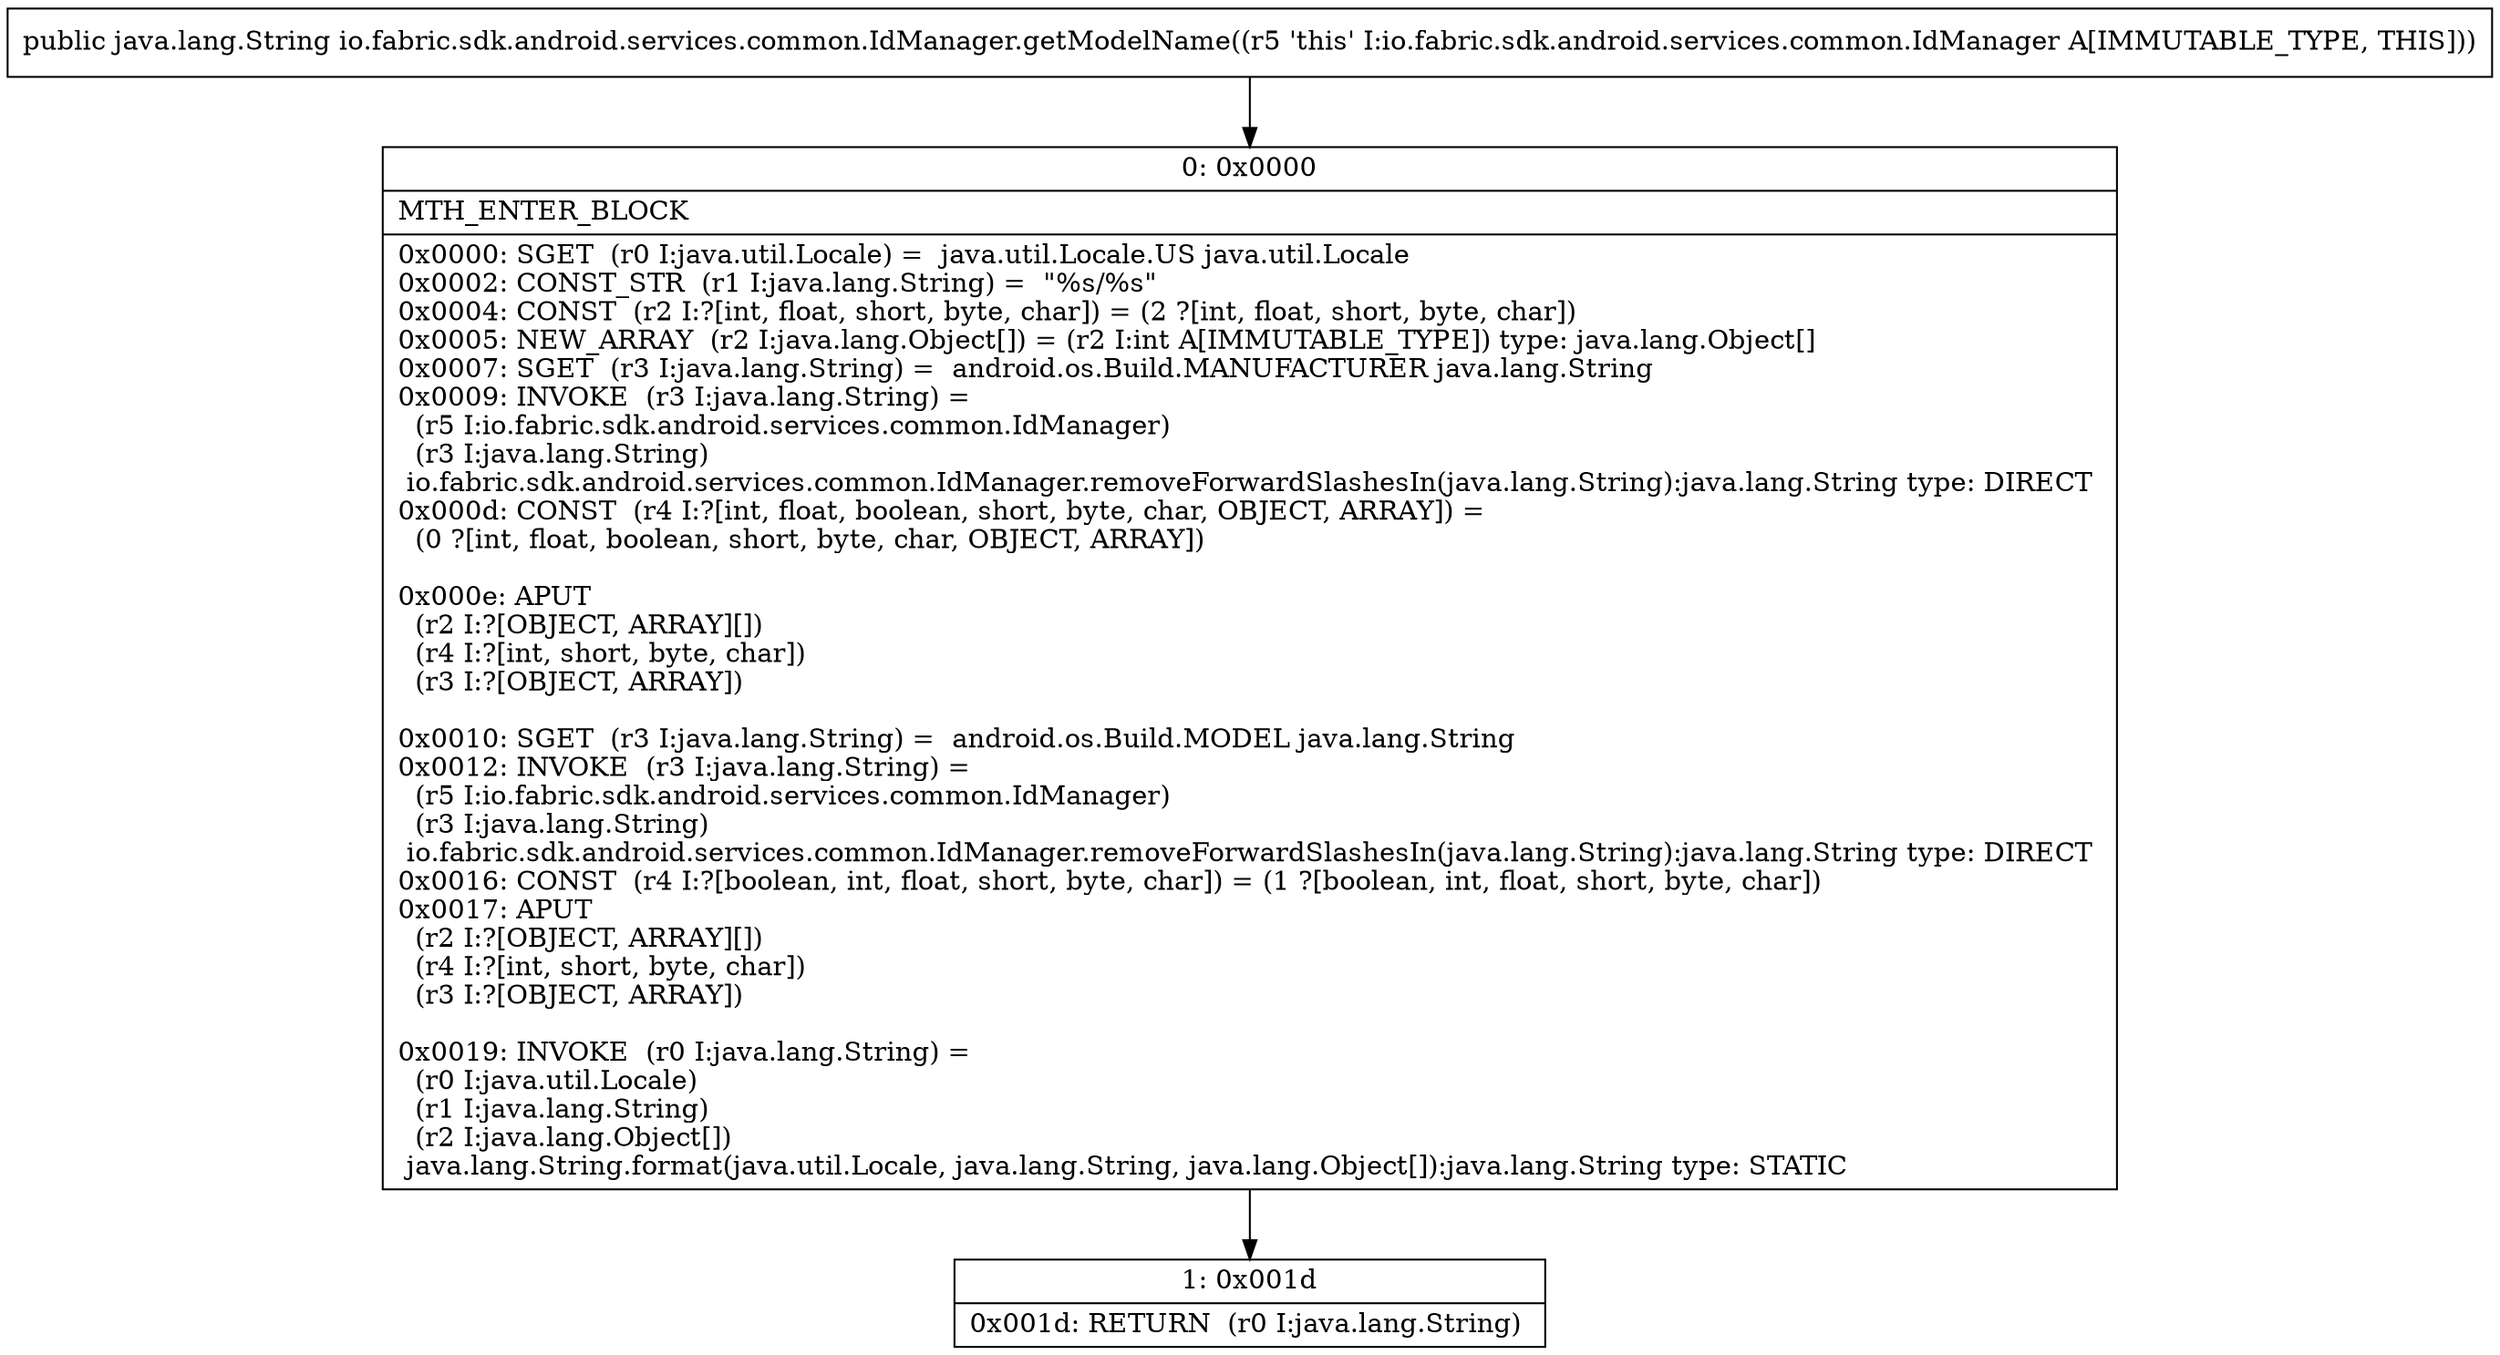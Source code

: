 digraph "CFG forio.fabric.sdk.android.services.common.IdManager.getModelName()Ljava\/lang\/String;" {
Node_0 [shape=record,label="{0\:\ 0x0000|MTH_ENTER_BLOCK\l|0x0000: SGET  (r0 I:java.util.Locale) =  java.util.Locale.US java.util.Locale \l0x0002: CONST_STR  (r1 I:java.lang.String) =  \"%s\/%s\" \l0x0004: CONST  (r2 I:?[int, float, short, byte, char]) = (2 ?[int, float, short, byte, char]) \l0x0005: NEW_ARRAY  (r2 I:java.lang.Object[]) = (r2 I:int A[IMMUTABLE_TYPE]) type: java.lang.Object[] \l0x0007: SGET  (r3 I:java.lang.String) =  android.os.Build.MANUFACTURER java.lang.String \l0x0009: INVOKE  (r3 I:java.lang.String) = \l  (r5 I:io.fabric.sdk.android.services.common.IdManager)\l  (r3 I:java.lang.String)\l io.fabric.sdk.android.services.common.IdManager.removeForwardSlashesIn(java.lang.String):java.lang.String type: DIRECT \l0x000d: CONST  (r4 I:?[int, float, boolean, short, byte, char, OBJECT, ARRAY]) = \l  (0 ?[int, float, boolean, short, byte, char, OBJECT, ARRAY])\l \l0x000e: APUT  \l  (r2 I:?[OBJECT, ARRAY][])\l  (r4 I:?[int, short, byte, char])\l  (r3 I:?[OBJECT, ARRAY])\l \l0x0010: SGET  (r3 I:java.lang.String) =  android.os.Build.MODEL java.lang.String \l0x0012: INVOKE  (r3 I:java.lang.String) = \l  (r5 I:io.fabric.sdk.android.services.common.IdManager)\l  (r3 I:java.lang.String)\l io.fabric.sdk.android.services.common.IdManager.removeForwardSlashesIn(java.lang.String):java.lang.String type: DIRECT \l0x0016: CONST  (r4 I:?[boolean, int, float, short, byte, char]) = (1 ?[boolean, int, float, short, byte, char]) \l0x0017: APUT  \l  (r2 I:?[OBJECT, ARRAY][])\l  (r4 I:?[int, short, byte, char])\l  (r3 I:?[OBJECT, ARRAY])\l \l0x0019: INVOKE  (r0 I:java.lang.String) = \l  (r0 I:java.util.Locale)\l  (r1 I:java.lang.String)\l  (r2 I:java.lang.Object[])\l java.lang.String.format(java.util.Locale, java.lang.String, java.lang.Object[]):java.lang.String type: STATIC \l}"];
Node_1 [shape=record,label="{1\:\ 0x001d|0x001d: RETURN  (r0 I:java.lang.String) \l}"];
MethodNode[shape=record,label="{public java.lang.String io.fabric.sdk.android.services.common.IdManager.getModelName((r5 'this' I:io.fabric.sdk.android.services.common.IdManager A[IMMUTABLE_TYPE, THIS])) }"];
MethodNode -> Node_0;
Node_0 -> Node_1;
}

